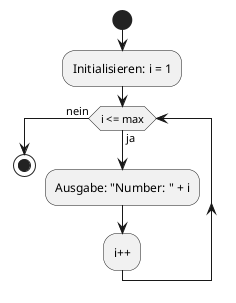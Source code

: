 @startuml
start
:Initialisieren: i = 1;
while (i <= max) is (ja)
    :Ausgabe: "Number: " + i;
    :i++;
endwhile (nein)
stop
@enduml
